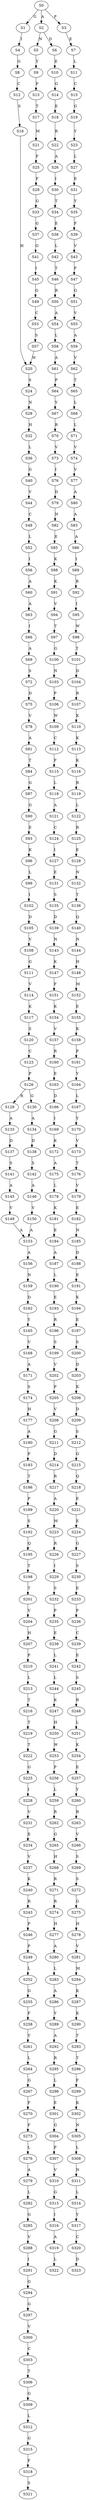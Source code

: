 strict digraph  {
	S0 -> S1 [ label = G ];
	S0 -> S2 [ label = A ];
	S0 -> S3 [ label = P ];
	S1 -> S4 [ label = I ];
	S2 -> S5 [ label = N ];
	S2 -> S6 [ label = D ];
	S3 -> S7 [ label = E ];
	S4 -> S8 [ label = G ];
	S5 -> S9 [ label = Y ];
	S6 -> S10 [ label = E ];
	S7 -> S11 [ label = L ];
	S8 -> S12 [ label = C ];
	S9 -> S13 [ label = F ];
	S10 -> S14 [ label = G ];
	S11 -> S15 [ label = C ];
	S12 -> S16 [ label = S ];
	S13 -> S17 [ label = T ];
	S14 -> S18 [ label = E ];
	S15 -> S19 [ label = G ];
	S16 -> S20 [ label = H ];
	S17 -> S21 [ label = M ];
	S18 -> S22 [ label = R ];
	S19 -> S23 [ label = Y ];
	S20 -> S24 [ label = S ];
	S21 -> S25 [ label = F ];
	S22 -> S26 [ label = A ];
	S23 -> S27 [ label = L ];
	S24 -> S28 [ label = N ];
	S25 -> S29 [ label = F ];
	S26 -> S30 [ label = I ];
	S27 -> S31 [ label = E ];
	S28 -> S32 [ label = H ];
	S29 -> S33 [ label = G ];
	S30 -> S34 [ label = T ];
	S31 -> S35 [ label = Y ];
	S32 -> S36 [ label = L ];
	S33 -> S37 [ label = G ];
	S34 -> S38 [ label = E ];
	S35 -> S39 [ label = F ];
	S36 -> S40 [ label = G ];
	S37 -> S41 [ label = G ];
	S38 -> S42 [ label = L ];
	S39 -> S43 [ label = V ];
	S40 -> S44 [ label = V ];
	S41 -> S45 [ label = I ];
	S42 -> S46 [ label = T ];
	S43 -> S47 [ label = F ];
	S44 -> S48 [ label = C ];
	S45 -> S49 [ label = G ];
	S46 -> S50 [ label = R ];
	S47 -> S51 [ label = G ];
	S48 -> S52 [ label = L ];
	S49 -> S53 [ label = C ];
	S50 -> S54 [ label = A ];
	S51 -> S55 [ label = V ];
	S52 -> S56 [ label = I ];
	S53 -> S57 [ label = S ];
	S54 -> S58 [ label = L ];
	S55 -> S59 [ label = A ];
	S56 -> S60 [ label = A ];
	S57 -> S20 [ label = H ];
	S58 -> S61 [ label = A ];
	S59 -> S62 [ label = V ];
	S60 -> S63 [ label = A ];
	S61 -> S64 [ label = P ];
	S62 -> S65 [ label = T ];
	S63 -> S66 [ label = I ];
	S64 -> S67 [ label = Y ];
	S65 -> S68 [ label = L ];
	S66 -> S69 [ label = A ];
	S67 -> S70 [ label = R ];
	S68 -> S71 [ label = L ];
	S69 -> S72 [ label = S ];
	S70 -> S73 [ label = V ];
	S71 -> S74 [ label = V ];
	S72 -> S75 [ label = D ];
	S73 -> S76 [ label = I ];
	S74 -> S77 [ label = V ];
	S75 -> S78 [ label = V ];
	S76 -> S79 [ label = D ];
	S77 -> S80 [ label = A ];
	S78 -> S81 [ label = A ];
	S79 -> S82 [ label = N ];
	S80 -> S83 [ label = A ];
	S81 -> S84 [ label = T ];
	S82 -> S85 [ label = E ];
	S83 -> S86 [ label = A ];
	S84 -> S87 [ label = G ];
	S85 -> S88 [ label = K ];
	S86 -> S89 [ label = I ];
	S87 -> S90 [ label = G ];
	S88 -> S91 [ label = K ];
	S89 -> S92 [ label = R ];
	S90 -> S93 [ label = E ];
	S91 -> S94 [ label = V ];
	S92 -> S95 [ label = I ];
	S93 -> S96 [ label = K ];
	S94 -> S97 [ label = T ];
	S95 -> S98 [ label = W ];
	S96 -> S99 [ label = L ];
	S97 -> S100 [ label = G ];
	S98 -> S101 [ label = T ];
	S99 -> S102 [ label = I ];
	S100 -> S103 [ label = N ];
	S101 -> S104 [ label = D ];
	S102 -> S105 [ label = D ];
	S103 -> S106 [ label = P ];
	S104 -> S107 [ label = R ];
	S105 -> S108 [ label = V ];
	S106 -> S109 [ label = W ];
	S107 -> S110 [ label = K ];
	S108 -> S111 [ label = G ];
	S109 -> S112 [ label = C ];
	S110 -> S113 [ label = K ];
	S111 -> S114 [ label = V ];
	S112 -> S115 [ label = F ];
	S113 -> S116 [ label = K ];
	S114 -> S117 [ label = K ];
	S115 -> S118 [ label = L ];
	S116 -> S119 [ label = R ];
	S117 -> S120 [ label = S ];
	S118 -> S121 [ label = A ];
	S119 -> S122 [ label = L ];
	S120 -> S123 [ label = C ];
	S121 -> S124 [ label = C ];
	S122 -> S125 [ label = R ];
	S123 -> S126 [ label = P ];
	S124 -> S127 [ label = I ];
	S125 -> S128 [ label = E ];
	S126 -> S129 [ label = R ];
	S126 -> S130 [ label = G ];
	S127 -> S131 [ label = E ];
	S128 -> S132 [ label = N ];
	S129 -> S133 [ label = A ];
	S130 -> S134 [ label = A ];
	S131 -> S135 [ label = S ];
	S132 -> S136 [ label = T ];
	S133 -> S137 [ label = D ];
	S134 -> S138 [ label = D ];
	S135 -> S139 [ label = D ];
	S136 -> S140 [ label = Q ];
	S137 -> S141 [ label = S ];
	S138 -> S142 [ label = S ];
	S139 -> S143 [ label = N ];
	S140 -> S144 [ label = N ];
	S141 -> S145 [ label = A ];
	S142 -> S146 [ label = A ];
	S143 -> S147 [ label = K ];
	S144 -> S148 [ label = H ];
	S145 -> S149 [ label = V ];
	S146 -> S150 [ label = V ];
	S147 -> S151 [ label = F ];
	S148 -> S152 [ label = M ];
	S149 -> S153 [ label = A ];
	S150 -> S153 [ label = A ];
	S151 -> S154 [ label = K ];
	S152 -> S155 [ label = E ];
	S153 -> S156 [ label = A ];
	S154 -> S157 [ label = V ];
	S155 -> S158 [ label = K ];
	S156 -> S159 [ label = N ];
	S157 -> S160 [ label = R ];
	S158 -> S161 [ label = P ];
	S159 -> S162 [ label = D ];
	S160 -> S163 [ label = E ];
	S161 -> S164 [ label = Y ];
	S162 -> S165 [ label = Y ];
	S163 -> S166 [ label = D ];
	S164 -> S167 [ label = L ];
	S165 -> S168 [ label = V ];
	S166 -> S169 [ label = I ];
	S167 -> S170 [ label = Y ];
	S168 -> S171 [ label = A ];
	S169 -> S172 [ label = K ];
	S170 -> S173 [ label = V ];
	S171 -> S174 [ label = S ];
	S172 -> S175 [ label = A ];
	S173 -> S176 [ label = T ];
	S174 -> S177 [ label = H ];
	S175 -> S178 [ label = L ];
	S176 -> S179 [ label = V ];
	S177 -> S180 [ label = A ];
	S178 -> S181 [ label = K ];
	S179 -> S182 [ label = E ];
	S180 -> S183 [ label = P ];
	S181 -> S184 [ label = E ];
	S182 -> S185 [ label = N ];
	S183 -> S186 [ label = T ];
	S184 -> S187 [ label = A ];
	S185 -> S188 [ label = D ];
	S186 -> S189 [ label = P ];
	S187 -> S190 [ label = L ];
	S188 -> S191 [ label = E ];
	S189 -> S192 [ label = S ];
	S190 -> S193 [ label = E ];
	S191 -> S194 [ label = K ];
	S192 -> S195 [ label = Q ];
	S193 -> S196 [ label = R ];
	S194 -> S197 [ label = E ];
	S195 -> S198 [ label = T ];
	S196 -> S199 [ label = S ];
	S197 -> S200 [ label = S ];
	S198 -> S201 [ label = T ];
	S199 -> S202 [ label = V ];
	S200 -> S203 [ label = D ];
	S201 -> S204 [ label = V ];
	S202 -> S205 [ label = P ];
	S203 -> S206 [ label = K ];
	S204 -> S207 [ label = H ];
	S205 -> S208 [ label = V ];
	S206 -> S209 [ label = D ];
	S207 -> S210 [ label = P ];
	S208 -> S211 [ label = G ];
	S209 -> S212 [ label = S ];
	S210 -> S213 [ label = L ];
	S211 -> S214 [ label = D ];
	S212 -> S215 [ label = G ];
	S213 -> S216 [ label = T ];
	S214 -> S217 [ label = R ];
	S215 -> S218 [ label = Q ];
	S216 -> S219 [ label = T ];
	S217 -> S220 [ label = A ];
	S218 -> S221 [ label = E ];
	S219 -> S222 [ label = T ];
	S220 -> S223 [ label = M ];
	S221 -> S224 [ label = E ];
	S222 -> S225 [ label = G ];
	S223 -> S226 [ label = R ];
	S224 -> S227 [ label = G ];
	S225 -> S228 [ label = I ];
	S226 -> S229 [ label = I ];
	S227 -> S230 [ label = S ];
	S228 -> S231 [ label = V ];
	S229 -> S232 [ label = S ];
	S230 -> S233 [ label = E ];
	S231 -> S234 [ label = E ];
	S232 -> S235 [ label = P ];
	S233 -> S236 [ label = P ];
	S234 -> S237 [ label = V ];
	S235 -> S238 [ label = E ];
	S236 -> S239 [ label = C ];
	S237 -> S240 [ label = K ];
	S238 -> S241 [ label = L ];
	S239 -> S242 [ label = E ];
	S240 -> S243 [ label = R ];
	S241 -> S244 [ label = L ];
	S242 -> S245 [ label = S ];
	S243 -> S246 [ label = P ];
	S244 -> S247 [ label = K ];
	S245 -> S248 [ label = R ];
	S246 -> S249 [ label = P ];
	S247 -> S250 [ label = H ];
	S248 -> S251 [ label = L ];
	S249 -> S252 [ label = L ];
	S250 -> S253 [ label = W ];
	S251 -> S254 [ label = K ];
	S252 -> S255 [ label = G ];
	S253 -> S256 [ label = P ];
	S254 -> S257 [ label = E ];
	S255 -> S258 [ label = F ];
	S256 -> S259 [ label = L ];
	S257 -> S260 [ label = Y ];
	S258 -> S261 [ label = Y ];
	S259 -> S262 [ label = R ];
	S260 -> S263 [ label = R ];
	S261 -> S264 [ label = L ];
	S262 -> S265 [ label = G ];
	S263 -> S266 [ label = V ];
	S264 -> S267 [ label = G ];
	S265 -> S268 [ label = H ];
	S266 -> S269 [ label = S ];
	S267 -> S270 [ label = F ];
	S268 -> S271 [ label = R ];
	S269 -> S272 [ label = S ];
	S270 -> S273 [ label = F ];
	S271 -> S274 [ label = R ];
	S272 -> S275 [ label = G ];
	S273 -> S276 [ label = L ];
	S274 -> S277 [ label = H ];
	S275 -> S278 [ label = H ];
	S276 -> S279 [ label = A ];
	S277 -> S280 [ label = A ];
	S278 -> S281 [ label = V ];
	S279 -> S282 [ label = L ];
	S280 -> S283 [ label = L ];
	S281 -> S284 [ label = M ];
	S282 -> S285 [ label = G ];
	S283 -> S286 [ label = A ];
	S284 -> S287 [ label = K ];
	S285 -> S288 [ label = V ];
	S286 -> S289 [ label = Y ];
	S287 -> S290 [ label = K ];
	S288 -> S291 [ label = I ];
	S289 -> S292 [ label = A ];
	S290 -> S293 [ label = T ];
	S291 -> S294 [ label = G ];
	S292 -> S295 [ label = R ];
	S293 -> S296 [ label = T ];
	S294 -> S297 [ label = G ];
	S295 -> S298 [ label = L ];
	S296 -> S299 [ label = F ];
	S297 -> S300 [ label = V ];
	S298 -> S301 [ label = E ];
	S299 -> S302 [ label = K ];
	S300 -> S303 [ label = C ];
	S301 -> S304 [ label = G ];
	S302 -> S305 [ label = N ];
	S303 -> S306 [ label = T ];
	S304 -> S307 [ label = P ];
	S305 -> S308 [ label = L ];
	S306 -> S309 [ label = G ];
	S307 -> S310 [ label = V ];
	S308 -> S311 [ label = N ];
	S309 -> S312 [ label = L ];
	S310 -> S313 [ label = G ];
	S311 -> S314 [ label = L ];
	S312 -> S315 [ label = G ];
	S313 -> S316 [ label = I ];
	S314 -> S317 [ label = Y ];
	S315 -> S318 [ label = F ];
	S316 -> S319 [ label = A ];
	S317 -> S320 [ label = C ];
	S318 -> S321 [ label = S ];
	S319 -> S322 [ label = L ];
	S320 -> S323 [ label = D ];
}
